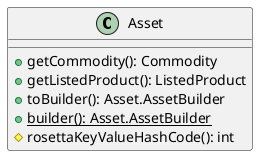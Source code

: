 @startuml

    class Asset [[Asset.html]] {
        +getCommodity(): Commodity
        +getListedProduct(): ListedProduct
        +toBuilder(): Asset.AssetBuilder
        {static} +builder(): Asset.AssetBuilder
        #rosettaKeyValueHashCode(): int
    }

@enduml
